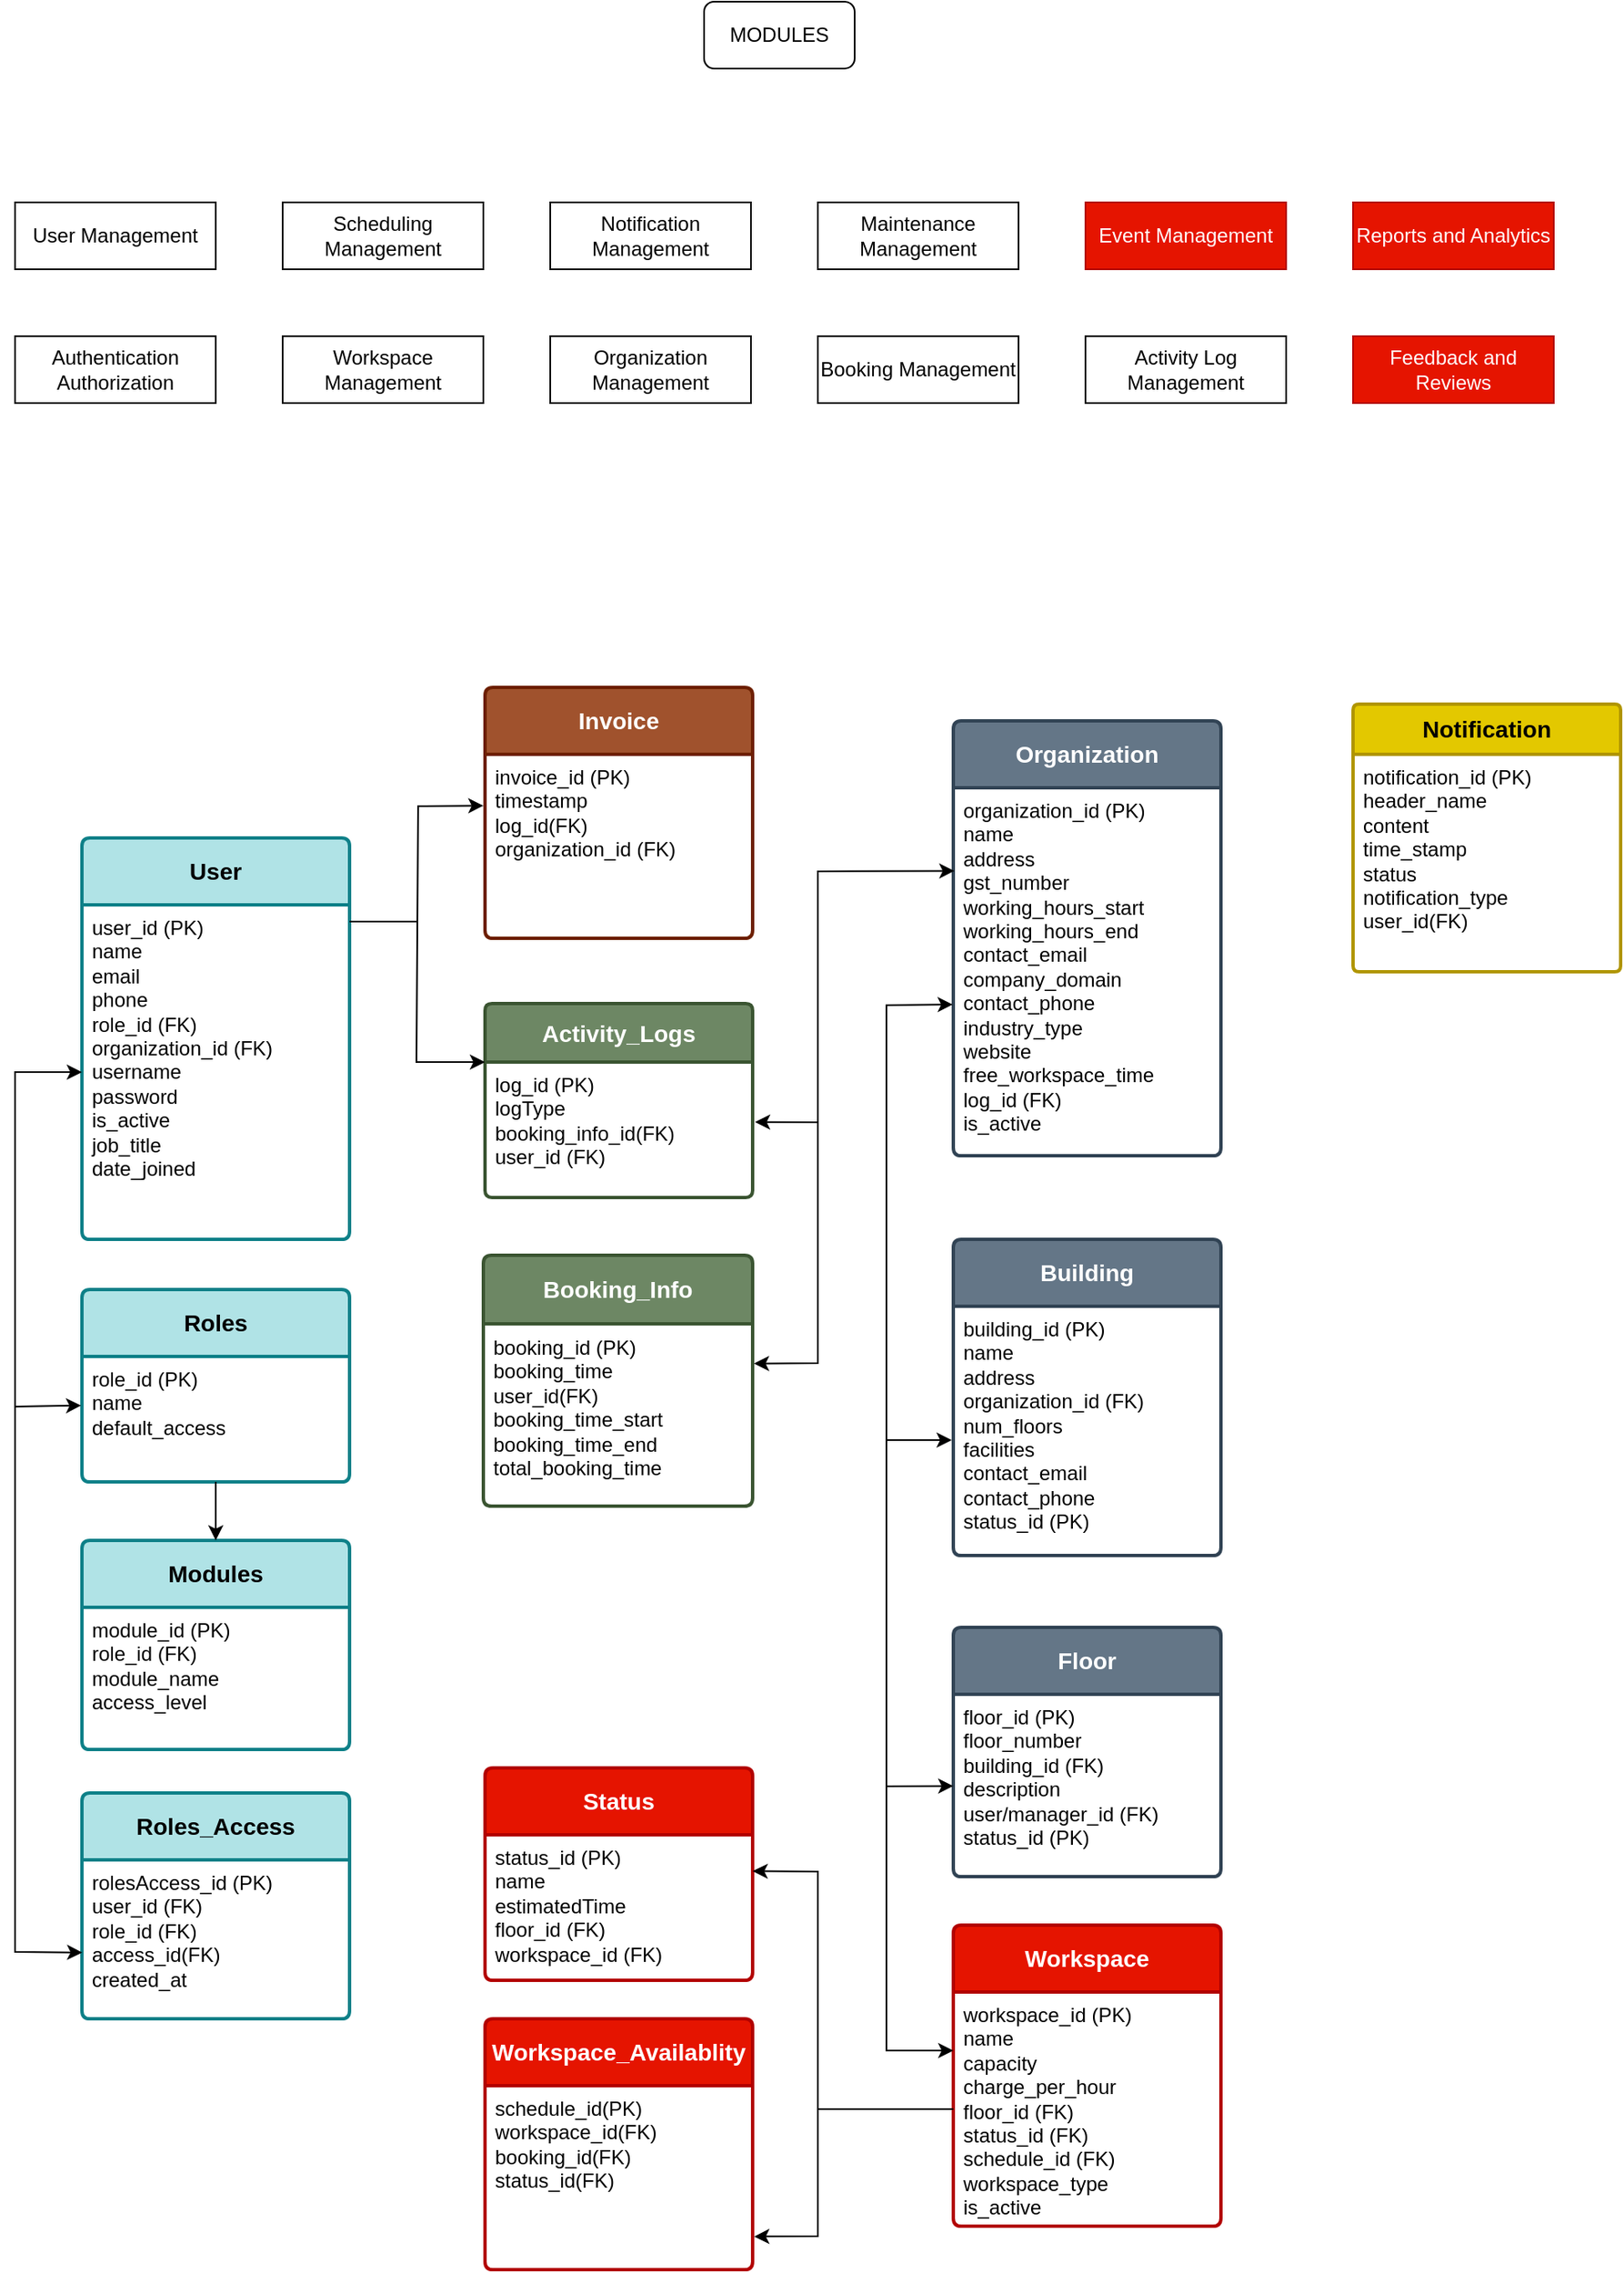 <mxfile version="26.0.3">
  <diagram name="Page-1" id="KXldnXV8kcsiorNmOgkv">
    <mxGraphModel dx="3749" dy="1066" grid="1" gridSize="10" guides="1" tooltips="1" connect="1" arrows="1" fold="1" page="1" pageScale="1" pageWidth="850" pageHeight="1100" math="0" shadow="0">
      <root>
        <mxCell id="0" />
        <mxCell id="1" parent="0" />
        <mxCell id="qdDeT0ZkOiMT3ltZLo3Z-1" value="MODULES" style="rounded=1;whiteSpace=wrap;html=1;" parent="1" vertex="1">
          <mxGeometry x="-988" y="240" width="90" height="40" as="geometry" />
        </mxCell>
        <mxCell id="qdDeT0ZkOiMT3ltZLo3Z-2" value="&lt;div&gt;Authentication&lt;/div&gt;&lt;div&gt;Authorization&lt;br&gt;&lt;/div&gt;" style="rounded=0;whiteSpace=wrap;html=1;" parent="1" vertex="1">
          <mxGeometry x="-1400" y="440" width="120" height="40" as="geometry" />
        </mxCell>
        <mxCell id="qdDeT0ZkOiMT3ltZLo3Z-3" value="User Management" style="rounded=0;whiteSpace=wrap;html=1;" parent="1" vertex="1">
          <mxGeometry x="-1400" y="360" width="120" height="40" as="geometry" />
        </mxCell>
        <mxCell id="qdDeT0ZkOiMT3ltZLo3Z-4" value="Organization Management" style="rounded=0;whiteSpace=wrap;html=1;" parent="1" vertex="1">
          <mxGeometry x="-1080" y="440" width="120" height="40" as="geometry" />
        </mxCell>
        <mxCell id="qdDeT0ZkOiMT3ltZLo3Z-5" value="Workspace Management" style="rounded=0;whiteSpace=wrap;html=1;" parent="1" vertex="1">
          <mxGeometry x="-1240" y="440" width="120" height="40" as="geometry" />
        </mxCell>
        <mxCell id="qdDeT0ZkOiMT3ltZLo3Z-6" value="Booking Management" style="rounded=0;whiteSpace=wrap;html=1;" parent="1" vertex="1">
          <mxGeometry x="-920" y="440" width="120" height="40" as="geometry" />
        </mxCell>
        <mxCell id="qdDeT0ZkOiMT3ltZLo3Z-7" value="Scheduling Management" style="rounded=0;whiteSpace=wrap;html=1;" parent="1" vertex="1">
          <mxGeometry x="-1240" y="360" width="120" height="40" as="geometry" />
        </mxCell>
        <mxCell id="qdDeT0ZkOiMT3ltZLo3Z-8" value="&lt;div&gt;Notification&lt;/div&gt;&lt;div&gt;Management&lt;br&gt;&lt;/div&gt;" style="rounded=0;whiteSpace=wrap;html=1;" parent="1" vertex="1">
          <mxGeometry x="-1080" y="360" width="120" height="40" as="geometry" />
        </mxCell>
        <mxCell id="qdDeT0ZkOiMT3ltZLo3Z-9" value="Reports and Analytics" style="rounded=0;whiteSpace=wrap;html=1;fillColor=#e51400;fontColor=#ffffff;strokeColor=#B20000;" parent="1" vertex="1">
          <mxGeometry x="-600" y="360" width="120" height="40" as="geometry" />
        </mxCell>
        <mxCell id="qdDeT0ZkOiMT3ltZLo3Z-10" value="Feedback and Reviews" style="rounded=0;whiteSpace=wrap;html=1;fillColor=#e51400;fontColor=#ffffff;strokeColor=#B20000;" parent="1" vertex="1">
          <mxGeometry x="-600" y="440" width="120" height="40" as="geometry" />
        </mxCell>
        <mxCell id="qdDeT0ZkOiMT3ltZLo3Z-11" value="&lt;div&gt;Maintenance&lt;/div&gt;&lt;div&gt;Management&lt;/div&gt;" style="rounded=0;whiteSpace=wrap;html=1;" parent="1" vertex="1">
          <mxGeometry x="-920" y="360" width="120" height="40" as="geometry" />
        </mxCell>
        <mxCell id="qdDeT0ZkOiMT3ltZLo3Z-12" value="Event Management" style="rounded=0;whiteSpace=wrap;html=1;fillColor=#e51400;fontColor=#ffffff;strokeColor=#B20000;" parent="1" vertex="1">
          <mxGeometry x="-760" y="360" width="120" height="40" as="geometry" />
        </mxCell>
        <mxCell id="qdDeT0ZkOiMT3ltZLo3Z-13" value="Activity Log Management" style="rounded=0;whiteSpace=wrap;html=1;" parent="1" vertex="1">
          <mxGeometry x="-760" y="440" width="120" height="40" as="geometry" />
        </mxCell>
        <mxCell id="qdDeT0ZkOiMT3ltZLo3Z-14" value="&lt;div&gt;&lt;span&gt;&lt;strong&gt;Organization&lt;/strong&gt;&lt;/span&gt;&lt;br&gt;&lt;/div&gt;" style="swimlane;childLayout=stackLayout;horizontal=1;startSize=40;horizontalStack=0;rounded=1;fontSize=14;fontStyle=0;strokeWidth=2;resizeParent=0;resizeLast=1;shadow=0;dashed=0;align=center;arcSize=4;whiteSpace=wrap;html=1;fillColor=#647687;fontColor=#ffffff;strokeColor=#314354;" parent="1" vertex="1">
          <mxGeometry x="-839" y="670" width="160" height="260" as="geometry" />
        </mxCell>
        <mxCell id="qdDeT0ZkOiMT3ltZLo3Z-15" value="organization_id (PK)&lt;br&gt;name&lt;br&gt;address&lt;br&gt;gst_number &lt;br&gt;working_hours_start&lt;br&gt;working_hours_end&lt;br&gt;&lt;div&gt;contact_email&lt;/div&gt;&lt;div&gt;company_domain&lt;br&gt;&lt;/div&gt;contact_phone&lt;br&gt;industry_type&lt;br&gt;&lt;div&gt;website&lt;/div&gt;&lt;div&gt;free_workspace_time&lt;/div&gt;&lt;div&gt;log_id (FK)&lt;/div&gt;&lt;div&gt;is_active&lt;/div&gt;" style="align=left;strokeColor=none;fillColor=none;spacingLeft=4;fontSize=12;verticalAlign=top;resizable=0;rotatable=0;part=1;html=1;" parent="qdDeT0ZkOiMT3ltZLo3Z-14" vertex="1">
          <mxGeometry y="40" width="160" height="220" as="geometry" />
        </mxCell>
        <mxCell id="qdDeT0ZkOiMT3ltZLo3Z-16" value="&lt;p&gt;&lt;span&gt;&lt;strong&gt;Building&lt;/strong&gt;&lt;br&gt;&lt;/span&gt;&lt;/p&gt;" style="swimlane;childLayout=stackLayout;horizontal=1;startSize=40;horizontalStack=0;rounded=1;fontSize=14;fontStyle=0;strokeWidth=2;resizeParent=0;resizeLast=1;shadow=0;dashed=0;align=center;arcSize=4;whiteSpace=wrap;html=1;fillColor=#647687;fontColor=#ffffff;strokeColor=#314354;" parent="1" vertex="1">
          <mxGeometry x="-839" y="980" width="160" height="189" as="geometry" />
        </mxCell>
        <mxCell id="qdDeT0ZkOiMT3ltZLo3Z-17" value="building_id (PK)&lt;br&gt;name&lt;br&gt;address&lt;br&gt;organization_id (FK)&lt;br&gt;num_floors&lt;br&gt;facilities&lt;br&gt;contact_email&lt;br&gt;&lt;div&gt;contact_phone&lt;/div&gt;&lt;div&gt;status_id (PK)&lt;/div&gt;" style="align=left;strokeColor=none;fillColor=none;spacingLeft=4;fontSize=12;verticalAlign=top;resizable=0;rotatable=0;part=1;html=1;" parent="qdDeT0ZkOiMT3ltZLo3Z-16" vertex="1">
          <mxGeometry y="40" width="160" height="149" as="geometry" />
        </mxCell>
        <mxCell id="qdDeT0ZkOiMT3ltZLo3Z-18" value="&lt;p&gt;&lt;span&gt;&lt;strong&gt;Floor&lt;/strong&gt;&lt;/span&gt;&lt;/p&gt;" style="swimlane;childLayout=stackLayout;horizontal=1;startSize=40;horizontalStack=0;rounded=1;fontSize=14;fontStyle=0;strokeWidth=2;resizeParent=0;resizeLast=1;shadow=0;dashed=0;align=center;arcSize=4;whiteSpace=wrap;html=1;fillColor=#647687;fontColor=#ffffff;strokeColor=#314354;" parent="1" vertex="1">
          <mxGeometry x="-839" y="1212" width="160" height="149" as="geometry">
            <mxRectangle x="-599" y="1382" width="80" height="60" as="alternateBounds" />
          </mxGeometry>
        </mxCell>
        <mxCell id="qdDeT0ZkOiMT3ltZLo3Z-19" value="floor_id (PK)&lt;br&gt;floor_number&lt;br&gt;building_id (FK)&lt;br&gt;description&lt;br&gt;&lt;div&gt;user/manager_id (FK)&lt;/div&gt;&lt;div&gt;status_id (PK)&lt;/div&gt;" style="align=left;strokeColor=none;fillColor=none;spacingLeft=4;fontSize=12;verticalAlign=top;resizable=0;rotatable=0;part=1;html=1;" parent="qdDeT0ZkOiMT3ltZLo3Z-18" vertex="1">
          <mxGeometry y="40" width="160" height="109" as="geometry" />
        </mxCell>
        <mxCell id="qdDeT0ZkOiMT3ltZLo3Z-20" value="&lt;p&gt;&lt;span&gt;&lt;strong&gt;User&lt;/strong&gt;&lt;/span&gt;&lt;/p&gt;" style="swimlane;childLayout=stackLayout;horizontal=1;startSize=40;horizontalStack=0;rounded=1;fontSize=14;fontStyle=0;strokeWidth=2;resizeParent=0;resizeLast=1;shadow=0;dashed=0;align=center;arcSize=4;whiteSpace=wrap;html=1;fillColor=#b0e3e6;strokeColor=#0e8088;" parent="1" vertex="1">
          <mxGeometry x="-1360" y="740" width="160" height="240" as="geometry" />
        </mxCell>
        <mxCell id="qdDeT0ZkOiMT3ltZLo3Z-21" value="user_id (PK)&lt;br&gt;name&lt;br&gt;email&lt;br&gt;phone&lt;br&gt;role_id (FK)&lt;br&gt;&lt;div&gt;organization_id (FK)&lt;/div&gt;&lt;div&gt;username&lt;br&gt;&lt;/div&gt;password&lt;br&gt;is_active&lt;br&gt;job_title&lt;br&gt;date_joined" style="align=left;strokeColor=none;fillColor=none;spacingLeft=4;fontSize=12;verticalAlign=top;resizable=0;rotatable=0;part=1;html=1;" parent="qdDeT0ZkOiMT3ltZLo3Z-20" vertex="1">
          <mxGeometry y="40" width="160" height="200" as="geometry" />
        </mxCell>
        <mxCell id="qdDeT0ZkOiMT3ltZLo3Z-22" value="&lt;p&gt;&lt;span&gt;&lt;strong&gt;Roles&lt;/strong&gt;&lt;/span&gt;&lt;/p&gt;" style="swimlane;childLayout=stackLayout;horizontal=1;startSize=40;horizontalStack=0;rounded=1;fontSize=14;fontStyle=0;strokeWidth=2;resizeParent=0;resizeLast=1;shadow=0;dashed=0;align=center;arcSize=4;whiteSpace=wrap;html=1;fillColor=#b0e3e6;strokeColor=#0e8088;" parent="1" vertex="1">
          <mxGeometry x="-1360" y="1010" width="160" height="115" as="geometry" />
        </mxCell>
        <mxCell id="qdDeT0ZkOiMT3ltZLo3Z-23" value="role_id (PK)&lt;br&gt;name&lt;br&gt;default_access" style="align=left;strokeColor=none;fillColor=none;spacingLeft=4;fontSize=12;verticalAlign=top;resizable=0;rotatable=0;part=1;html=1;" parent="qdDeT0ZkOiMT3ltZLo3Z-22" vertex="1">
          <mxGeometry y="40" width="160" height="75" as="geometry" />
        </mxCell>
        <mxCell id="qdDeT0ZkOiMT3ltZLo3Z-24" value="&lt;p&gt;&lt;span&gt;&lt;strong&gt;Roles_Access&lt;/strong&gt;&lt;/span&gt;&lt;/p&gt;" style="swimlane;childLayout=stackLayout;horizontal=1;startSize=40;horizontalStack=0;rounded=1;fontSize=14;fontStyle=0;strokeWidth=2;resizeParent=0;resizeLast=1;shadow=0;dashed=0;align=center;arcSize=4;whiteSpace=wrap;html=1;fillColor=#b0e3e6;strokeColor=#0e8088;" parent="1" vertex="1">
          <mxGeometry x="-1360" y="1311" width="160" height="135" as="geometry" />
        </mxCell>
        <mxCell id="qdDeT0ZkOiMT3ltZLo3Z-25" value="rolesAccess_id (PK)&lt;br&gt;user_id (FK)&lt;br&gt;role_id (FK)&lt;br&gt;access_id(FK)&lt;br&gt;created_at" style="align=left;strokeColor=none;fillColor=none;spacingLeft=4;fontSize=12;verticalAlign=top;resizable=0;rotatable=0;part=1;html=1;" parent="qdDeT0ZkOiMT3ltZLo3Z-24" vertex="1">
          <mxGeometry y="40" width="160" height="95" as="geometry" />
        </mxCell>
        <mxCell id="qdDeT0ZkOiMT3ltZLo3Z-26" value="&lt;div&gt;&lt;span&gt;&lt;strong&gt;Workspace&lt;/strong&gt;&lt;/span&gt;&lt;/div&gt;" style="swimlane;childLayout=stackLayout;horizontal=1;startSize=40;horizontalStack=0;rounded=1;fontSize=14;fontStyle=0;strokeWidth=2;resizeParent=0;resizeLast=1;shadow=0;dashed=0;align=center;arcSize=4;whiteSpace=wrap;html=1;fillColor=#e51400;fontColor=#ffffff;strokeColor=#B20000;" parent="1" vertex="1">
          <mxGeometry x="-839" y="1390" width="160" height="180" as="geometry" />
        </mxCell>
        <mxCell id="qdDeT0ZkOiMT3ltZLo3Z-27" value="workspace_id (PK)&lt;br&gt;name&lt;br&gt;&lt;div&gt;capacity&lt;/div&gt;charge_per_hour&lt;br&gt;&lt;div&gt;floor_id (FK)&lt;/div&gt;&lt;div&gt;status_id (FK)&lt;/div&gt;&lt;div&gt;schedule_id (FK)&lt;/div&gt;&lt;div&gt;workspace_type&lt;/div&gt;&lt;div&gt;is_active&lt;br&gt;&lt;/div&gt;" style="align=left;strokeColor=none;fillColor=none;spacingLeft=4;fontSize=12;verticalAlign=top;resizable=0;rotatable=0;part=1;html=1;" parent="qdDeT0ZkOiMT3ltZLo3Z-26" vertex="1">
          <mxGeometry y="40" width="160" height="140" as="geometry" />
        </mxCell>
        <mxCell id="qdDeT0ZkOiMT3ltZLo3Z-28" value="&lt;b&gt;Modules&lt;/b&gt;" style="swimlane;childLayout=stackLayout;horizontal=1;startSize=40;horizontalStack=0;rounded=1;fontSize=14;fontStyle=0;strokeWidth=2;resizeParent=0;resizeLast=1;shadow=0;dashed=0;align=center;arcSize=4;whiteSpace=wrap;html=1;fillColor=#b0e3e6;strokeColor=#0e8088;" parent="1" vertex="1">
          <mxGeometry x="-1360" y="1160" width="160" height="125" as="geometry" />
        </mxCell>
        <mxCell id="qdDeT0ZkOiMT3ltZLo3Z-29" value="module_id (PK)&lt;br&gt;role_id (FK)&lt;br&gt;module_name&lt;br&gt;access_level" style="align=left;strokeColor=none;fillColor=none;spacingLeft=4;fontSize=12;verticalAlign=top;resizable=0;rotatable=0;part=1;html=1;" parent="qdDeT0ZkOiMT3ltZLo3Z-28" vertex="1">
          <mxGeometry y="40" width="160" height="85" as="geometry" />
        </mxCell>
        <mxCell id="qdDeT0ZkOiMT3ltZLo3Z-30" value="" style="endArrow=classic;startArrow=classic;html=1;rounded=0;entryX=0;entryY=0.5;entryDx=0;entryDy=0;exitX=0.001;exitY=0.583;exitDx=0;exitDy=0;exitPerimeter=0;" parent="1" source="qdDeT0ZkOiMT3ltZLo3Z-25" target="qdDeT0ZkOiMT3ltZLo3Z-21" edge="1">
          <mxGeometry width="50" height="50" relative="1" as="geometry">
            <mxPoint x="-1030" y="1140" as="sourcePoint" />
            <mxPoint x="-980" y="1090" as="targetPoint" />
            <Array as="points">
              <mxPoint x="-1400" y="1406" />
              <mxPoint x="-1400" y="880" />
            </Array>
          </mxGeometry>
        </mxCell>
        <mxCell id="qdDeT0ZkOiMT3ltZLo3Z-31" value="" style="endArrow=classic;html=1;rounded=0;entryX=-0.003;entryY=0.391;entryDx=0;entryDy=0;entryPerimeter=0;" parent="1" target="qdDeT0ZkOiMT3ltZLo3Z-23" edge="1">
          <mxGeometry width="50" height="50" relative="1" as="geometry">
            <mxPoint x="-1400" y="1080" as="sourcePoint" />
            <mxPoint x="-1360" y="1080" as="targetPoint" />
          </mxGeometry>
        </mxCell>
        <mxCell id="qdDeT0ZkOiMT3ltZLo3Z-32" value="&lt;b&gt;Activity_Logs&lt;br&gt;&lt;/b&gt;" style="swimlane;childLayout=stackLayout;horizontal=1;startSize=35;horizontalStack=0;rounded=1;fontSize=14;fontStyle=0;strokeWidth=2;resizeParent=0;resizeLast=1;shadow=0;dashed=0;align=center;arcSize=4;whiteSpace=wrap;html=1;fillColor=#6d8764;fontColor=#ffffff;strokeColor=#3A5431;" parent="1" vertex="1">
          <mxGeometry x="-1119" y="839" width="160" height="116" as="geometry" />
        </mxCell>
        <mxCell id="qdDeT0ZkOiMT3ltZLo3Z-33" value="log_id (PK)&lt;br&gt;logType&lt;br&gt;&lt;div&gt;booking_info_id(FK)&lt;/div&gt;&lt;div&gt;user_id (FK)&lt;/div&gt;" style="align=left;strokeColor=none;fillColor=none;spacingLeft=4;fontSize=12;verticalAlign=top;resizable=0;rotatable=0;part=1;html=1;" parent="qdDeT0ZkOiMT3ltZLo3Z-32" vertex="1">
          <mxGeometry y="35" width="160" height="81" as="geometry" />
        </mxCell>
        <mxCell id="qdDeT0ZkOiMT3ltZLo3Z-34" value="&lt;b&gt;Booking_Info&lt;/b&gt;" style="swimlane;childLayout=stackLayout;horizontal=1;startSize=41;horizontalStack=0;rounded=1;fontSize=14;fontStyle=0;strokeWidth=2;resizeParent=0;resizeLast=1;shadow=0;dashed=0;align=center;arcSize=4;whiteSpace=wrap;html=1;fillColor=#6d8764;fontColor=#ffffff;strokeColor=#3A5431;" parent="1" vertex="1">
          <mxGeometry x="-1120" y="989.5" width="161" height="150" as="geometry" />
        </mxCell>
        <mxCell id="qdDeT0ZkOiMT3ltZLo3Z-35" value="booking_id (PK)&lt;br&gt;booking_time&lt;br&gt;user_id(FK)&lt;br&gt;&lt;div&gt;booking_time_start&lt;/div&gt;&lt;div&gt;booking_time_end&lt;/div&gt;&lt;div&gt;total_booking_time&lt;br&gt;&lt;/div&gt;" style="align=left;strokeColor=none;fillColor=none;spacingLeft=4;fontSize=12;verticalAlign=top;resizable=0;rotatable=0;part=1;html=1;" parent="qdDeT0ZkOiMT3ltZLo3Z-34" vertex="1">
          <mxGeometry y="41" width="161" height="109" as="geometry" />
        </mxCell>
        <mxCell id="qdDeT0ZkOiMT3ltZLo3Z-36" value="&lt;b&gt;Invoice&lt;br&gt;&lt;/b&gt;" style="swimlane;childLayout=stackLayout;horizontal=1;startSize=40;horizontalStack=0;rounded=1;fontSize=14;fontStyle=0;strokeWidth=2;resizeParent=0;resizeLast=1;shadow=0;dashed=0;align=center;arcSize=4;whiteSpace=wrap;html=1;fillColor=#a0522d;fontColor=#ffffff;strokeColor=#6D1F00;" parent="1" vertex="1">
          <mxGeometry x="-1119" y="650" width="160" height="150" as="geometry" />
        </mxCell>
        <mxCell id="qdDeT0ZkOiMT3ltZLo3Z-37" value="&lt;div&gt;invoice_id (PK)&lt;/div&gt;timestamp&lt;br&gt;&lt;div&gt;log_id(FK)&lt;/div&gt;&lt;div&gt;organization_id (FK)&lt;/div&gt;" style="align=left;strokeColor=none;fillColor=none;spacingLeft=4;fontSize=12;verticalAlign=top;resizable=0;rotatable=0;part=1;html=1;" parent="qdDeT0ZkOiMT3ltZLo3Z-36" vertex="1">
          <mxGeometry y="40" width="160" height="110" as="geometry" />
        </mxCell>
        <mxCell id="qdDeT0ZkOiMT3ltZLo3Z-38" value="&lt;b&gt;Status&lt;/b&gt;" style="swimlane;childLayout=stackLayout;horizontal=1;startSize=40;horizontalStack=0;rounded=1;fontSize=14;fontStyle=0;strokeWidth=2;resizeParent=0;resizeLast=1;shadow=0;dashed=0;align=center;arcSize=4;whiteSpace=wrap;html=1;fillColor=#e51400;fontColor=#ffffff;strokeColor=#B20000;" parent="1" vertex="1">
          <mxGeometry x="-1119" y="1296" width="160" height="127" as="geometry" />
        </mxCell>
        <mxCell id="qdDeT0ZkOiMT3ltZLo3Z-39" value="status_id (PK)&lt;br&gt;name&lt;br&gt;estimatedTime&lt;br&gt;&lt;div&gt;floor_id (FK)&lt;/div&gt;&lt;div&gt;workspace_id (FK)&lt;/div&gt;" style="align=left;strokeColor=none;fillColor=none;spacingLeft=4;fontSize=12;verticalAlign=top;resizable=0;rotatable=0;part=1;html=1;" parent="qdDeT0ZkOiMT3ltZLo3Z-38" vertex="1">
          <mxGeometry y="40" width="160" height="87" as="geometry" />
        </mxCell>
        <mxCell id="qdDeT0ZkOiMT3ltZLo3Z-40" value="&lt;b&gt;Notification&lt;/b&gt;" style="swimlane;childLayout=stackLayout;horizontal=1;startSize=30;horizontalStack=0;rounded=1;fontSize=14;fontStyle=0;strokeWidth=2;resizeParent=0;resizeLast=1;shadow=0;dashed=0;align=center;arcSize=4;whiteSpace=wrap;html=1;fillColor=#e3c800;fontColor=#000000;strokeColor=#B09500;" parent="1" vertex="1">
          <mxGeometry x="-600" y="660" width="160" height="160" as="geometry" />
        </mxCell>
        <mxCell id="qdDeT0ZkOiMT3ltZLo3Z-41" value="&lt;div&gt;notification_id (PK)&lt;/div&gt;header_name&lt;div&gt;content&lt;/div&gt;&lt;div&gt;time_stamp&lt;/div&gt;&lt;div&gt;status&lt;/div&gt;&lt;div&gt;notification_type&lt;br&gt;&lt;/div&gt;&lt;div&gt;user_id(FK)&lt;br&gt;&lt;/div&gt;&lt;div&gt;&lt;br&gt;&lt;/div&gt;" style="align=left;strokeColor=none;fillColor=none;spacingLeft=4;fontSize=12;verticalAlign=top;resizable=0;rotatable=0;part=1;html=1;" parent="qdDeT0ZkOiMT3ltZLo3Z-40" vertex="1">
          <mxGeometry y="30" width="160" height="130" as="geometry" />
        </mxCell>
        <mxCell id="qdDeT0ZkOiMT3ltZLo3Z-42" value="&lt;b&gt;Workspace_Availablity&lt;/b&gt;" style="swimlane;childLayout=stackLayout;horizontal=1;startSize=40;horizontalStack=0;rounded=1;fontSize=14;fontStyle=0;strokeWidth=2;resizeParent=0;resizeLast=1;shadow=0;dashed=0;align=center;arcSize=4;whiteSpace=wrap;html=1;fillColor=#e51400;fontColor=#ffffff;strokeColor=#B20000;" parent="1" vertex="1">
          <mxGeometry x="-1119" y="1446" width="160" height="150" as="geometry" />
        </mxCell>
        <mxCell id="qdDeT0ZkOiMT3ltZLo3Z-43" value="&lt;div&gt;schedule_id(PK)&lt;/div&gt;&lt;div&gt;workspace_id(FK)&lt;/div&gt;&lt;div&gt;booking_id(FK)&lt;/div&gt;&lt;div&gt;status_id(FK)&lt;br&gt;&lt;/div&gt;" style="align=left;strokeColor=none;fillColor=none;spacingLeft=4;fontSize=12;verticalAlign=top;resizable=0;rotatable=0;part=1;html=1;" parent="qdDeT0ZkOiMT3ltZLo3Z-42" vertex="1">
          <mxGeometry y="40" width="160" height="110" as="geometry" />
        </mxCell>
        <mxCell id="qdDeT0ZkOiMT3ltZLo3Z-44" value="" style="endArrow=classic;startArrow=classic;html=1;rounded=0;entryX=-0.002;entryY=0.589;entryDx=0;entryDy=0;entryPerimeter=0;" parent="1" source="qdDeT0ZkOiMT3ltZLo3Z-19" target="qdDeT0ZkOiMT3ltZLo3Z-15" edge="1">
          <mxGeometry width="50" height="50" relative="1" as="geometry">
            <mxPoint x="-1639" y="1306" as="sourcePoint" />
            <mxPoint x="-1639" y="780" as="targetPoint" />
            <Array as="points">
              <mxPoint x="-879" y="1307" />
              <mxPoint x="-879" y="840" />
            </Array>
          </mxGeometry>
        </mxCell>
        <mxCell id="qdDeT0ZkOiMT3ltZLo3Z-45" value="" style="endArrow=classic;html=1;rounded=0;entryX=0;entryY=0.25;entryDx=0;entryDy=0;" parent="1" target="qdDeT0ZkOiMT3ltZLo3Z-27" edge="1">
          <mxGeometry width="50" height="50" relative="1" as="geometry">
            <mxPoint x="-879" y="1300" as="sourcePoint" />
            <mxPoint x="-839" y="1520" as="targetPoint" />
            <Array as="points">
              <mxPoint x="-879" y="1465" />
            </Array>
          </mxGeometry>
        </mxCell>
        <mxCell id="qdDeT0ZkOiMT3ltZLo3Z-46" value="" style="endArrow=classic;startArrow=classic;html=1;rounded=0;entryX=1.005;entryY=0.218;entryDx=0;entryDy=0;entryPerimeter=0;exitX=1.009;exitY=0.443;exitDx=0;exitDy=0;exitPerimeter=0;" parent="1" source="qdDeT0ZkOiMT3ltZLo3Z-33" target="qdDeT0ZkOiMT3ltZLo3Z-35" edge="1">
          <mxGeometry width="50" height="50" relative="1" as="geometry">
            <mxPoint x="-970" y="910" as="sourcePoint" />
            <mxPoint x="-961" y="1053.75" as="targetPoint" />
            <Array as="points">
              <mxPoint x="-920" y="910" />
              <mxPoint x="-920" y="1054" />
            </Array>
          </mxGeometry>
        </mxCell>
        <mxCell id="qdDeT0ZkOiMT3ltZLo3Z-47" value="" style="endArrow=none;html=1;rounded=0;" parent="1" edge="1">
          <mxGeometry width="50" height="50" relative="1" as="geometry">
            <mxPoint x="-1200" y="790" as="sourcePoint" />
            <mxPoint x="-1160" y="790" as="targetPoint" />
            <Array as="points">
              <mxPoint x="-1190" y="790" />
            </Array>
          </mxGeometry>
        </mxCell>
        <mxCell id="qdDeT0ZkOiMT3ltZLo3Z-48" value="" style="endArrow=classic;startArrow=classic;html=1;rounded=0;entryX=-0.006;entryY=0.279;entryDx=0;entryDy=0;exitX=0;exitY=0;exitDx=0;exitDy=0;entryPerimeter=0;" parent="1" source="qdDeT0ZkOiMT3ltZLo3Z-33" target="qdDeT0ZkOiMT3ltZLo3Z-37" edge="1">
          <mxGeometry width="50" height="50" relative="1" as="geometry">
            <mxPoint x="-1118" y="865" as="sourcePoint" />
            <mxPoint x="-1118" y="721.25" as="targetPoint" />
            <Array as="points">
              <mxPoint x="-1160" y="874" />
              <mxPoint x="-1159" y="721" />
            </Array>
          </mxGeometry>
        </mxCell>
        <mxCell id="qdDeT0ZkOiMT3ltZLo3Z-49" value="" style="endArrow=classic;html=1;rounded=0;entryX=0.004;entryY=0.226;entryDx=0;entryDy=0;entryPerimeter=0;" parent="1" target="qdDeT0ZkOiMT3ltZLo3Z-15" edge="1">
          <mxGeometry width="50" height="50" relative="1" as="geometry">
            <mxPoint x="-920" y="920" as="sourcePoint" />
            <mxPoint x="-840" y="760" as="targetPoint" />
            <Array as="points">
              <mxPoint x="-920" y="760" />
            </Array>
          </mxGeometry>
        </mxCell>
        <mxCell id="qdDeT0ZkOiMT3ltZLo3Z-50" value="" style="endArrow=classic;startArrow=classic;html=1;rounded=0;exitX=1;exitY=0.25;exitDx=0;exitDy=0;entryX=1.006;entryY=0.82;entryDx=0;entryDy=0;entryPerimeter=0;" parent="1" source="qdDeT0ZkOiMT3ltZLo3Z-39" target="qdDeT0ZkOiMT3ltZLo3Z-43" edge="1">
          <mxGeometry width="50" height="50" relative="1" as="geometry">
            <mxPoint x="-1120" y="1363" as="sourcePoint" />
            <mxPoint x="-1090" y="1759" as="targetPoint" />
            <Array as="points">
              <mxPoint x="-920" y="1358" />
              <mxPoint x="-920" y="1576" />
            </Array>
          </mxGeometry>
        </mxCell>
        <mxCell id="qdDeT0ZkOiMT3ltZLo3Z-51" value="" style="endArrow=none;html=1;rounded=0;entryX=0;entryY=0.5;entryDx=0;entryDy=0;" parent="1" target="qdDeT0ZkOiMT3ltZLo3Z-27" edge="1">
          <mxGeometry width="50" height="50" relative="1" as="geometry">
            <mxPoint x="-920" y="1500" as="sourcePoint" />
            <mxPoint x="-710" y="1380" as="targetPoint" />
          </mxGeometry>
        </mxCell>
        <mxCell id="qdDeT0ZkOiMT3ltZLo3Z-52" value="" style="edgeStyle=orthogonalEdgeStyle;rounded=0;orthogonalLoop=1;jettySize=auto;html=1;entryX=0.5;entryY=0;entryDx=0;entryDy=0;" parent="1" source="qdDeT0ZkOiMT3ltZLo3Z-23" target="qdDeT0ZkOiMT3ltZLo3Z-28" edge="1">
          <mxGeometry relative="1" as="geometry" />
        </mxCell>
        <mxCell id="c9C-TkMZ4zjTZcDctoVY-2" value="" style="endArrow=classic;html=1;rounded=0;entryX=-0.006;entryY=0.537;entryDx=0;entryDy=0;entryPerimeter=0;" edge="1" parent="1" target="qdDeT0ZkOiMT3ltZLo3Z-17">
          <mxGeometry width="50" height="50" relative="1" as="geometry">
            <mxPoint x="-879" y="1100" as="sourcePoint" />
            <mxPoint x="-839.0" y="1100.394" as="targetPoint" />
          </mxGeometry>
        </mxCell>
      </root>
    </mxGraphModel>
  </diagram>
</mxfile>
